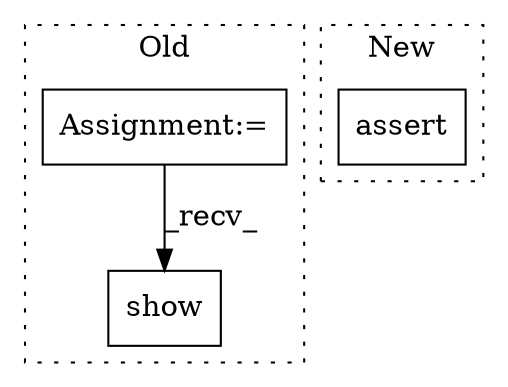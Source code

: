 digraph G {
subgraph cluster0 {
1 [label="show" a="32" s="7409" l="6" shape="box"];
3 [label="Assignment:=" a="7" s="930" l="2" shape="box"];
label = "Old";
style="dotted";
}
subgraph cluster1 {
2 [label="assert" a="6" s="7539" l="7" shape="box"];
label = "New";
style="dotted";
}
3 -> 1 [label="_recv_"];
}
